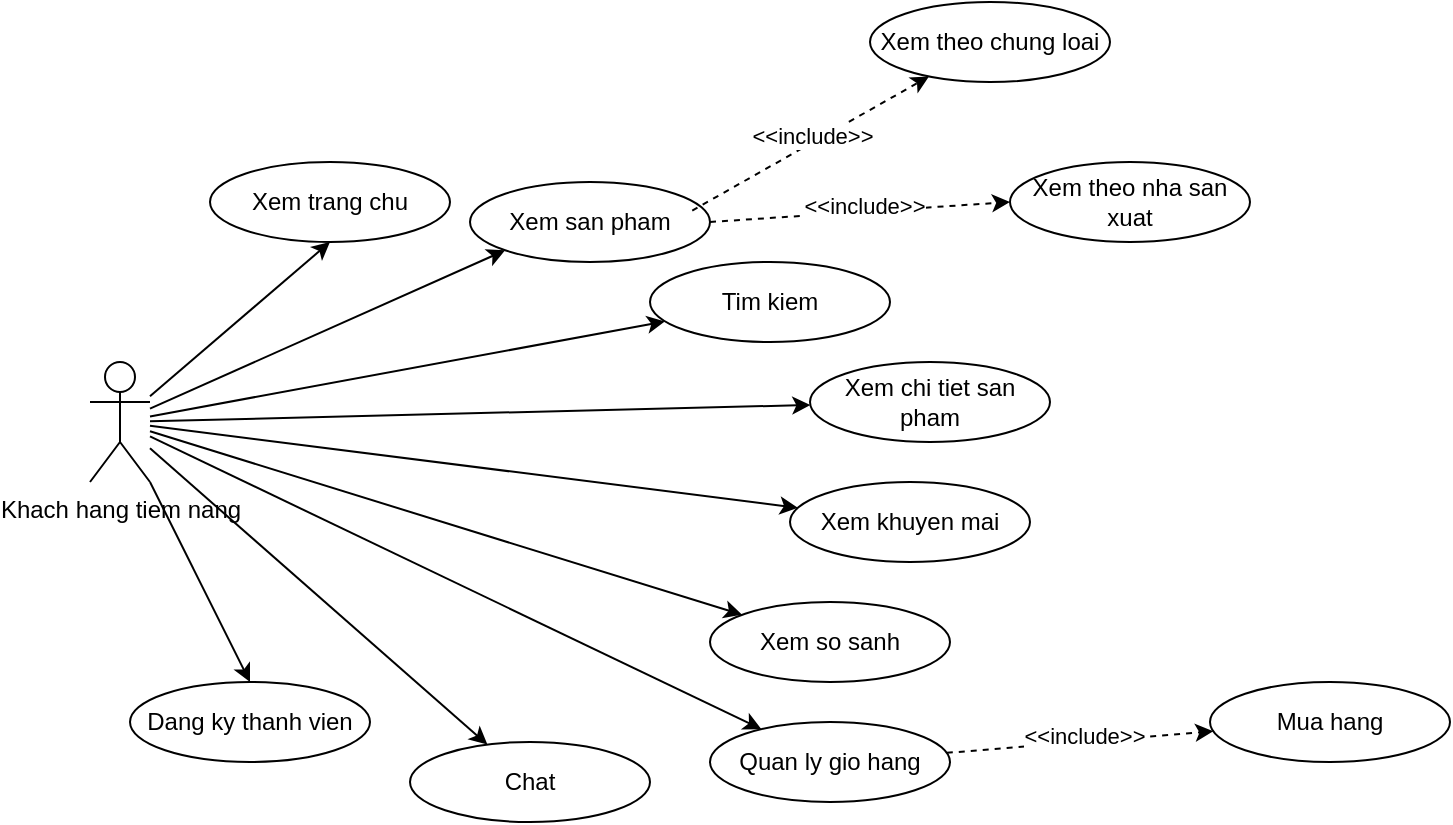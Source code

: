 <mxfile>
    <diagram id="NUhrcqLOeTUBeb7CKkNF" name="Page-1">
        <mxGraphModel dx="938" dy="684" grid="1" gridSize="10" guides="1" tooltips="1" connect="1" arrows="1" fold="1" page="1" pageScale="1" pageWidth="850" pageHeight="1100" math="0" shadow="0">
            <root>
                <mxCell id="0"/>
                <mxCell id="1" parent="0"/>
                <mxCell id="17" style="edgeStyle=none;html=1;entryX=0.5;entryY=1;entryDx=0;entryDy=0;" edge="1" parent="1" source="2" target="3">
                    <mxGeometry relative="1" as="geometry"/>
                </mxCell>
                <mxCell id="18" style="edgeStyle=none;html=1;entryX=0;entryY=1;entryDx=0;entryDy=0;" edge="1" parent="1" source="2" target="8">
                    <mxGeometry relative="1" as="geometry"/>
                </mxCell>
                <mxCell id="19" style="edgeStyle=none;html=1;" edge="1" parent="1" source="2" target="12">
                    <mxGeometry relative="1" as="geometry"/>
                </mxCell>
                <mxCell id="20" style="edgeStyle=none;html=1;" edge="1" parent="1" source="2" target="11">
                    <mxGeometry relative="1" as="geometry"/>
                </mxCell>
                <mxCell id="21" style="edgeStyle=none;html=1;" edge="1" parent="1" source="2" target="10">
                    <mxGeometry relative="1" as="geometry"/>
                </mxCell>
                <mxCell id="22" style="edgeStyle=none;html=1;" edge="1" parent="1" source="2" target="9">
                    <mxGeometry relative="1" as="geometry"/>
                </mxCell>
                <mxCell id="23" style="edgeStyle=none;html=1;entryX=0.5;entryY=0;entryDx=0;entryDy=0;" edge="1" parent="1" source="2" target="4">
                    <mxGeometry relative="1" as="geometry"/>
                </mxCell>
                <mxCell id="24" style="edgeStyle=none;html=1;" edge="1" parent="1" source="2" target="7">
                    <mxGeometry relative="1" as="geometry"/>
                </mxCell>
                <mxCell id="25" style="edgeStyle=none;html=1;" edge="1" parent="1" source="2" target="6">
                    <mxGeometry relative="1" as="geometry"/>
                </mxCell>
                <mxCell id="2" value="Khach hang tiem nang" style="shape=umlActor;verticalLabelPosition=bottom;verticalAlign=top;html=1;outlineConnect=0;" vertex="1" parent="1">
                    <mxGeometry x="80" y="330" width="30" height="60" as="geometry"/>
                </mxCell>
                <mxCell id="3" value="Xem trang chu" style="ellipse;whiteSpace=wrap;html=1;" vertex="1" parent="1">
                    <mxGeometry x="140" y="230" width="120" height="40" as="geometry"/>
                </mxCell>
                <mxCell id="4" value="Dang ky thanh vien" style="ellipse;whiteSpace=wrap;html=1;" vertex="1" parent="1">
                    <mxGeometry x="100" y="490" width="120" height="40" as="geometry"/>
                </mxCell>
                <mxCell id="6" value="Chat&lt;span style=&quot;font-family: monospace; font-size: 0px; text-align: start; text-wrap-mode: nowrap;&quot;&gt;%3CmxGraphModel%3E%3Croot%3E%3CmxCell%20id%3D%220%22%2F%3E%3CmxCell%20id%3D%221%22%20parent%3D%220%22%2F%3E%3CmxCell%20id%3D%222%22%20value%3D%22%22%20style%3D%22ellipse%3BwhiteSpace%3Dwrap%3Bhtml%3D1%3B%22%20vertex%3D%221%22%20parent%3D%221%22%3E%3CmxGeometry%20x%3D%22300%22%20y%3D%22330%22%20width%3D%22120%22%20height%3D%2280%22%20as%3D%22geometry%22%2F%3E%3C%2FmxCell%3E%3C%2Froot%3E%3C%2FmxGraphModel%3E&lt;/span&gt;" style="ellipse;whiteSpace=wrap;html=1;" vertex="1" parent="1">
                    <mxGeometry x="240" y="520" width="120" height="40" as="geometry"/>
                </mxCell>
                <mxCell id="26" style="edgeStyle=none;html=1;dashed=1;" edge="1" parent="1" source="7" target="14">
                    <mxGeometry relative="1" as="geometry"/>
                </mxCell>
                <mxCell id="27" value="&amp;lt;&amp;lt;include&amp;gt;&amp;gt;" style="edgeLabel;html=1;align=center;verticalAlign=middle;resizable=0;points=[];" vertex="1" connectable="0" parent="26">
                    <mxGeometry x="0.026" y="3" relative="1" as="geometry">
                        <mxPoint as="offset"/>
                    </mxGeometry>
                </mxCell>
                <mxCell id="7" value="Quan ly gio hang" style="ellipse;whiteSpace=wrap;html=1;" vertex="1" parent="1">
                    <mxGeometry x="390" y="510" width="120" height="40" as="geometry"/>
                </mxCell>
                <mxCell id="8" value="Xem san pham" style="ellipse;whiteSpace=wrap;html=1;" vertex="1" parent="1">
                    <mxGeometry x="270" y="240" width="120" height="40" as="geometry"/>
                </mxCell>
                <mxCell id="9" value="Xem so sanh" style="ellipse;whiteSpace=wrap;html=1;" vertex="1" parent="1">
                    <mxGeometry x="390" y="450" width="120" height="40" as="geometry"/>
                </mxCell>
                <mxCell id="10" value="Xem khuyen mai" style="ellipse;whiteSpace=wrap;html=1;" vertex="1" parent="1">
                    <mxGeometry x="430" y="390" width="120" height="40" as="geometry"/>
                </mxCell>
                <mxCell id="11" value="Xem chi tiet san pham" style="ellipse;whiteSpace=wrap;html=1;" vertex="1" parent="1">
                    <mxGeometry x="440" y="330" width="120" height="40" as="geometry"/>
                </mxCell>
                <mxCell id="12" value="Tim kiem" style="ellipse;whiteSpace=wrap;html=1;" vertex="1" parent="1">
                    <mxGeometry x="360" y="280" width="120" height="40" as="geometry"/>
                </mxCell>
                <mxCell id="13" value="Xem theo chung loai" style="ellipse;whiteSpace=wrap;html=1;" vertex="1" parent="1">
                    <mxGeometry x="470" y="150" width="120" height="40" as="geometry"/>
                </mxCell>
                <mxCell id="14" value="Mua hang" style="ellipse;whiteSpace=wrap;html=1;" vertex="1" parent="1">
                    <mxGeometry x="640" y="490" width="120" height="40" as="geometry"/>
                </mxCell>
                <mxCell id="15" value="Xem theo nha san xuat" style="ellipse;whiteSpace=wrap;html=1;" vertex="1" parent="1">
                    <mxGeometry x="540" y="230" width="120" height="40" as="geometry"/>
                </mxCell>
                <mxCell id="28" style="edgeStyle=none;html=1;dashed=1;exitX=0.926;exitY=0.357;exitDx=0;exitDy=0;exitPerimeter=0;" edge="1" parent="1" source="8" target="13">
                    <mxGeometry relative="1" as="geometry">
                        <mxPoint x="280" y="192" as="sourcePoint"/>
                        <mxPoint x="467" y="180" as="targetPoint"/>
                    </mxGeometry>
                </mxCell>
                <mxCell id="29" value="&amp;lt;&amp;lt;include&amp;gt;&amp;gt;" style="edgeLabel;html=1;align=center;verticalAlign=middle;resizable=0;points=[];" vertex="1" connectable="0" parent="28">
                    <mxGeometry x="0.026" y="3" relative="1" as="geometry">
                        <mxPoint as="offset"/>
                    </mxGeometry>
                </mxCell>
                <mxCell id="30" style="edgeStyle=none;html=1;dashed=1;exitX=1;exitY=0.5;exitDx=0;exitDy=0;entryX=0;entryY=0.5;entryDx=0;entryDy=0;" edge="1" parent="1" source="8" target="15">
                    <mxGeometry relative="1" as="geometry">
                        <mxPoint x="360" y="320" as="sourcePoint"/>
                        <mxPoint x="547" y="308" as="targetPoint"/>
                    </mxGeometry>
                </mxCell>
                <mxCell id="31" value="&amp;lt;&amp;lt;include&amp;gt;&amp;gt;" style="edgeLabel;html=1;align=center;verticalAlign=middle;resizable=0;points=[];" vertex="1" connectable="0" parent="30">
                    <mxGeometry x="0.026" y="3" relative="1" as="geometry">
                        <mxPoint as="offset"/>
                    </mxGeometry>
                </mxCell>
            </root>
        </mxGraphModel>
    </diagram>
</mxfile>